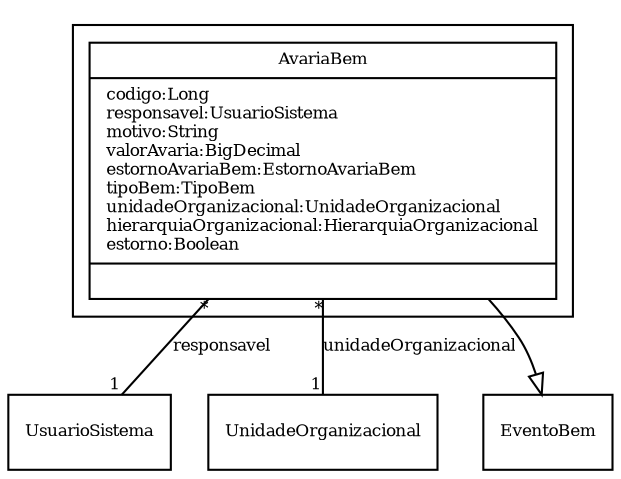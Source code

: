 digraph G{
fontname = "Times-Roman"
fontsize = 8

node [
        fontname = "Times-Roman"
        fontsize = 8
        shape = "record"
]

edge [
        fontname = "Times-Roman"
        fontsize = 8
]

subgraph clusterAJUSTES_DE_PERDA_DE_BENS_IMOVEIS
{
AvariaBem [label = "{AvariaBem|codigo:Long\lresponsavel:UsuarioSistema\lmotivo:String\lvalorAvaria:BigDecimal\lestornoAvariaBem:EstornoAvariaBem\ltipoBem:TipoBem\lunidadeOrganizacional:UnidadeOrganizacional\lhierarquiaOrganizacional:HierarquiaOrganizacional\lestorno:Boolean\l|\l}"]
}
edge [arrowhead = "none" headlabel = "1" taillabel = "*"] AvariaBem -> UsuarioSistema [label = "responsavel"]
edge [arrowhead = "none" headlabel = "1" taillabel = "*"] AvariaBem -> UnidadeOrganizacional [label = "unidadeOrganizacional"]
edge [ arrowhead = "empty" headlabel = "" taillabel = ""] AvariaBem -> EventoBem
}
